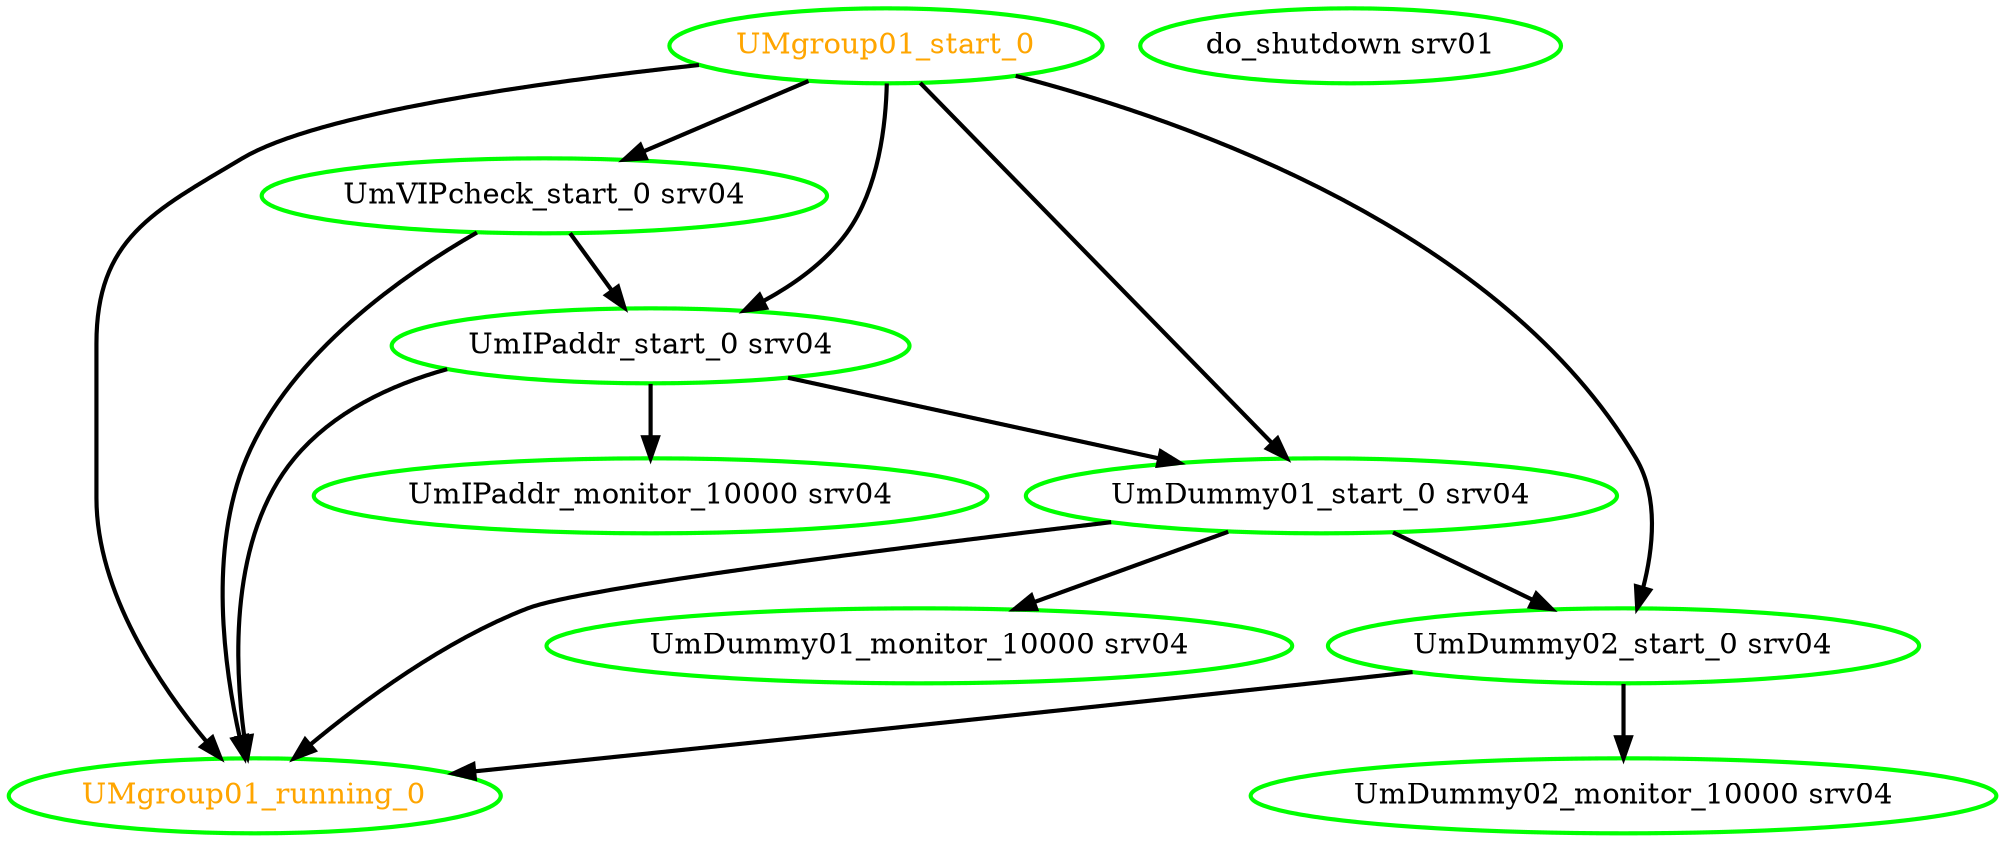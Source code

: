 digraph "g" {
"UMgroup01_running_0" [ style=bold color="green" fontcolor="orange" ]
"UMgroup01_start_0" -> "UMgroup01_running_0" [ style = bold]
"UMgroup01_start_0" -> "UmDummy01_start_0 srv04" [ style = bold]
"UMgroup01_start_0" -> "UmDummy02_start_0 srv04" [ style = bold]
"UMgroup01_start_0" -> "UmIPaddr_start_0 srv04" [ style = bold]
"UMgroup01_start_0" -> "UmVIPcheck_start_0 srv04" [ style = bold]
"UMgroup01_start_0" [ style=bold color="green" fontcolor="orange" ]
"UmDummy01_monitor_10000 srv04" [ style=bold color="green" fontcolor="black" ]
"UmDummy01_start_0 srv04" -> "UMgroup01_running_0" [ style = bold]
"UmDummy01_start_0 srv04" -> "UmDummy01_monitor_10000 srv04" [ style = bold]
"UmDummy01_start_0 srv04" -> "UmDummy02_start_0 srv04" [ style = bold]
"UmDummy01_start_0 srv04" [ style=bold color="green" fontcolor="black" ]
"UmDummy02_monitor_10000 srv04" [ style=bold color="green" fontcolor="black" ]
"UmDummy02_start_0 srv04" -> "UMgroup01_running_0" [ style = bold]
"UmDummy02_start_0 srv04" -> "UmDummy02_monitor_10000 srv04" [ style = bold]
"UmDummy02_start_0 srv04" [ style=bold color="green" fontcolor="black" ]
"UmIPaddr_monitor_10000 srv04" [ style=bold color="green" fontcolor="black" ]
"UmIPaddr_start_0 srv04" -> "UMgroup01_running_0" [ style = bold]
"UmIPaddr_start_0 srv04" -> "UmDummy01_start_0 srv04" [ style = bold]
"UmIPaddr_start_0 srv04" -> "UmIPaddr_monitor_10000 srv04" [ style = bold]
"UmIPaddr_start_0 srv04" [ style=bold color="green" fontcolor="black" ]
"UmVIPcheck_start_0 srv04" -> "UMgroup01_running_0" [ style = bold]
"UmVIPcheck_start_0 srv04" -> "UmIPaddr_start_0 srv04" [ style = bold]
"UmVIPcheck_start_0 srv04" [ style=bold color="green" fontcolor="black" ]
"do_shutdown srv01" [ style=bold color="green" fontcolor="black"]
}
